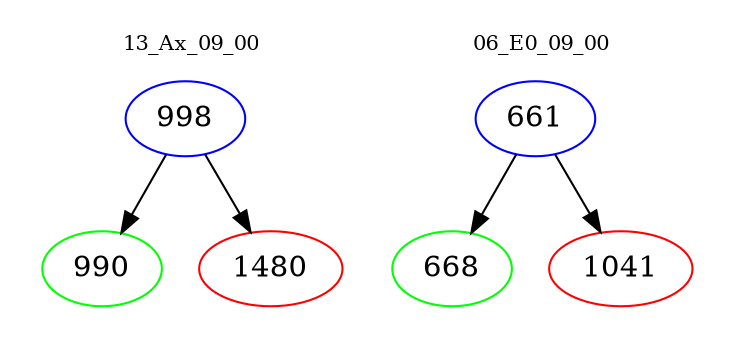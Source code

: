 digraph{
subgraph cluster_0 {
color = white
label = "13_Ax_09_00";
fontsize=10;
T0_998 [label="998", color="blue"]
T0_998 -> T0_990 [color="black"]
T0_990 [label="990", color="green"]
T0_998 -> T0_1480 [color="black"]
T0_1480 [label="1480", color="red"]
}
subgraph cluster_1 {
color = white
label = "06_E0_09_00";
fontsize=10;
T1_661 [label="661", color="blue"]
T1_661 -> T1_668 [color="black"]
T1_668 [label="668", color="green"]
T1_661 -> T1_1041 [color="black"]
T1_1041 [label="1041", color="red"]
}
}
